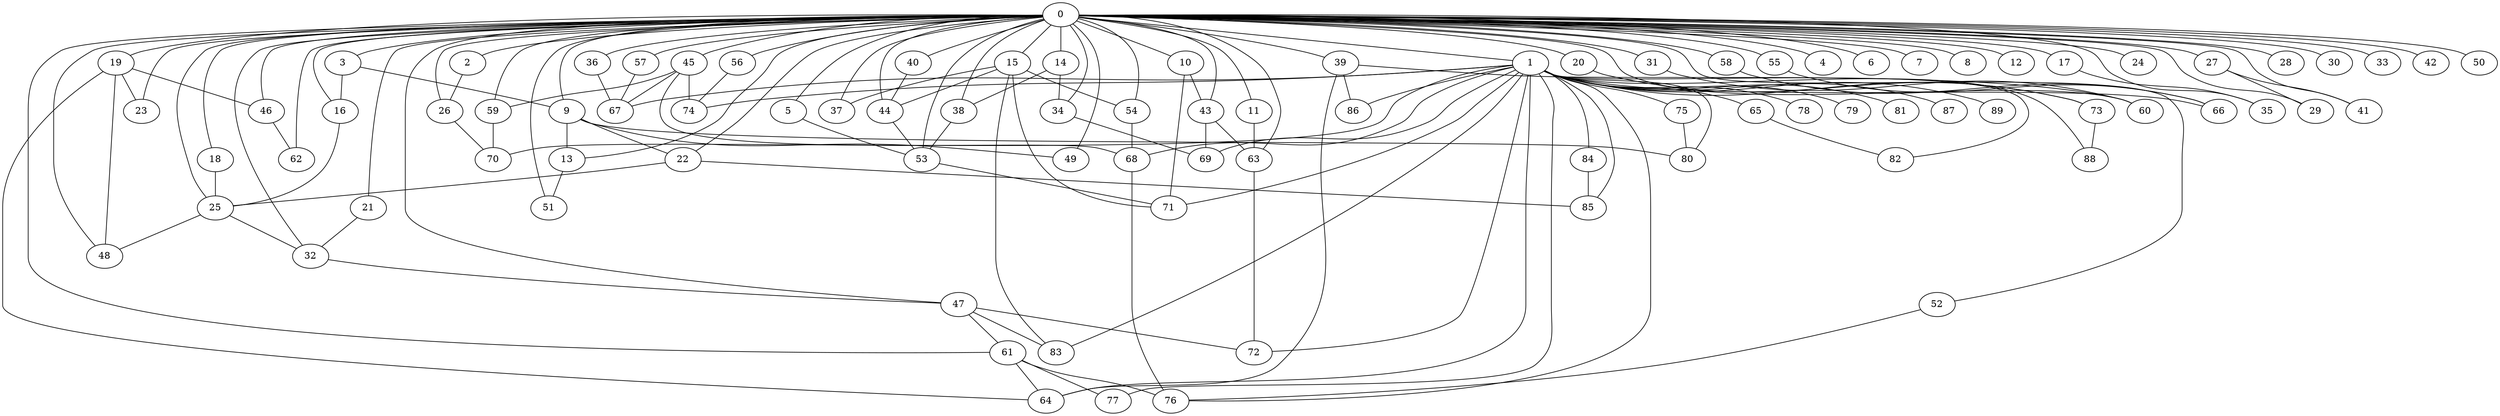 
graph graphname {
    0 -- 1
0 -- 2
0 -- 3
0 -- 4
0 -- 5
0 -- 6
0 -- 7
0 -- 8
0 -- 9
0 -- 10
0 -- 11
0 -- 12
0 -- 13
0 -- 14
0 -- 15
0 -- 16
0 -- 17
0 -- 18
0 -- 19
0 -- 20
0 -- 21
0 -- 22
0 -- 23
0 -- 24
0 -- 25
0 -- 26
0 -- 27
0 -- 28
0 -- 29
0 -- 30
0 -- 31
0 -- 32
0 -- 33
0 -- 34
0 -- 35
0 -- 36
0 -- 37
0 -- 38
0 -- 39
0 -- 40
0 -- 41
0 -- 42
0 -- 43
0 -- 44
0 -- 45
0 -- 46
0 -- 47
0 -- 48
0 -- 49
0 -- 50
0 -- 51
0 -- 52
0 -- 53
0 -- 54
0 -- 55
0 -- 56
0 -- 57
0 -- 58
0 -- 59
0 -- 60
0 -- 61
0 -- 62
0 -- 63
1 -- 64
1 -- 65
1 -- 66
1 -- 67
1 -- 68
1 -- 69
1 -- 70
1 -- 71
1 -- 72
1 -- 73
1 -- 74
1 -- 75
1 -- 76
1 -- 77
1 -- 78
1 -- 79
1 -- 80
1 -- 81
1 -- 82
1 -- 83
1 -- 84
1 -- 85
1 -- 86
1 -- 87
1 -- 88
1 -- 89
2 -- 26
3 -- 16
3 -- 9
5 -- 53
9 -- 22
9 -- 49
9 -- 13
9 -- 80
10 -- 43
10 -- 71
11 -- 63
13 -- 51
14 -- 38
14 -- 34
15 -- 44
15 -- 71
15 -- 54
15 -- 83
15 -- 37
16 -- 25
17 -- 35
18 -- 25
19 -- 48
19 -- 64
19 -- 46
19 -- 23
20 -- 73
21 -- 32
22 -- 25
22 -- 85
25 -- 32
25 -- 48
26 -- 70
27 -- 29
27 -- 41
31 -- 60
32 -- 47
34 -- 69
36 -- 67
38 -- 53
39 -- 64
39 -- 86
39 -- 60
40 -- 44
43 -- 63
43 -- 69
44 -- 53
45 -- 67
45 -- 59
45 -- 74
45 -- 68
46 -- 62
47 -- 72
47 -- 61
47 -- 83
52 -- 76
53 -- 71
54 -- 68
55 -- 66
56 -- 74
57 -- 67
58 -- 66
59 -- 70
61 -- 76
61 -- 64
61 -- 77
63 -- 72
65 -- 82
68 -- 76
73 -- 88
75 -- 80
84 -- 85

}
